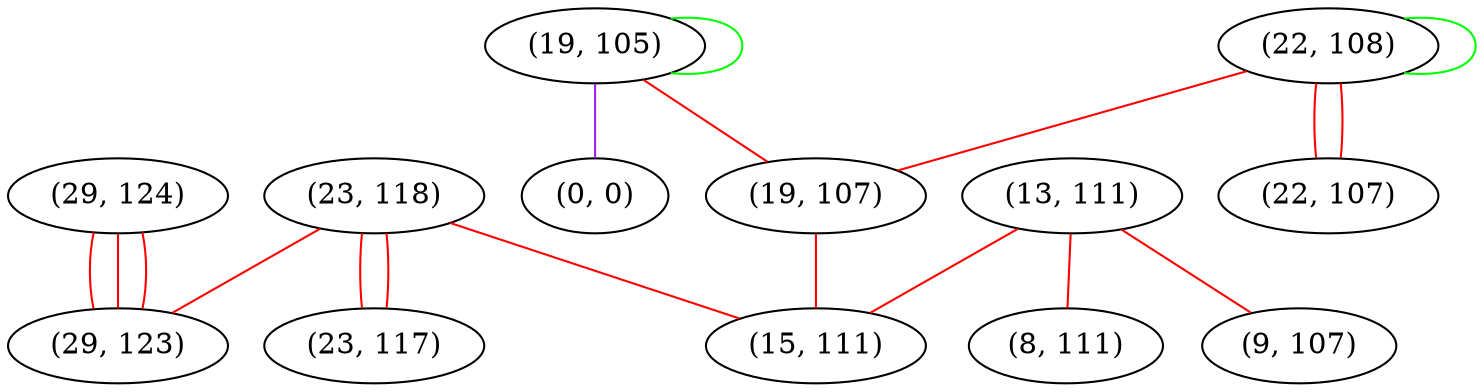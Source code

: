 graph "" {
"(29, 124)";
"(19, 105)";
"(22, 108)";
"(23, 118)";
"(13, 111)";
"(0, 0)";
"(19, 107)";
"(9, 107)";
"(22, 107)";
"(23, 117)";
"(15, 111)";
"(8, 111)";
"(29, 123)";
"(29, 124)" -- "(29, 123)"  [color=red, key=0, weight=1];
"(29, 124)" -- "(29, 123)"  [color=red, key=1, weight=1];
"(29, 124)" -- "(29, 123)"  [color=red, key=2, weight=1];
"(19, 105)" -- "(19, 105)"  [color=green, key=0, weight=2];
"(19, 105)" -- "(19, 107)"  [color=red, key=0, weight=1];
"(19, 105)" -- "(0, 0)"  [color=purple, key=0, weight=4];
"(22, 108)" -- "(22, 107)"  [color=red, key=0, weight=1];
"(22, 108)" -- "(22, 107)"  [color=red, key=1, weight=1];
"(22, 108)" -- "(22, 108)"  [color=green, key=0, weight=2];
"(22, 108)" -- "(19, 107)"  [color=red, key=0, weight=1];
"(23, 118)" -- "(23, 117)"  [color=red, key=0, weight=1];
"(23, 118)" -- "(23, 117)"  [color=red, key=1, weight=1];
"(23, 118)" -- "(15, 111)"  [color=red, key=0, weight=1];
"(23, 118)" -- "(29, 123)"  [color=red, key=0, weight=1];
"(13, 111)" -- "(9, 107)"  [color=red, key=0, weight=1];
"(13, 111)" -- "(15, 111)"  [color=red, key=0, weight=1];
"(13, 111)" -- "(8, 111)"  [color=red, key=0, weight=1];
"(19, 107)" -- "(15, 111)"  [color=red, key=0, weight=1];
}
